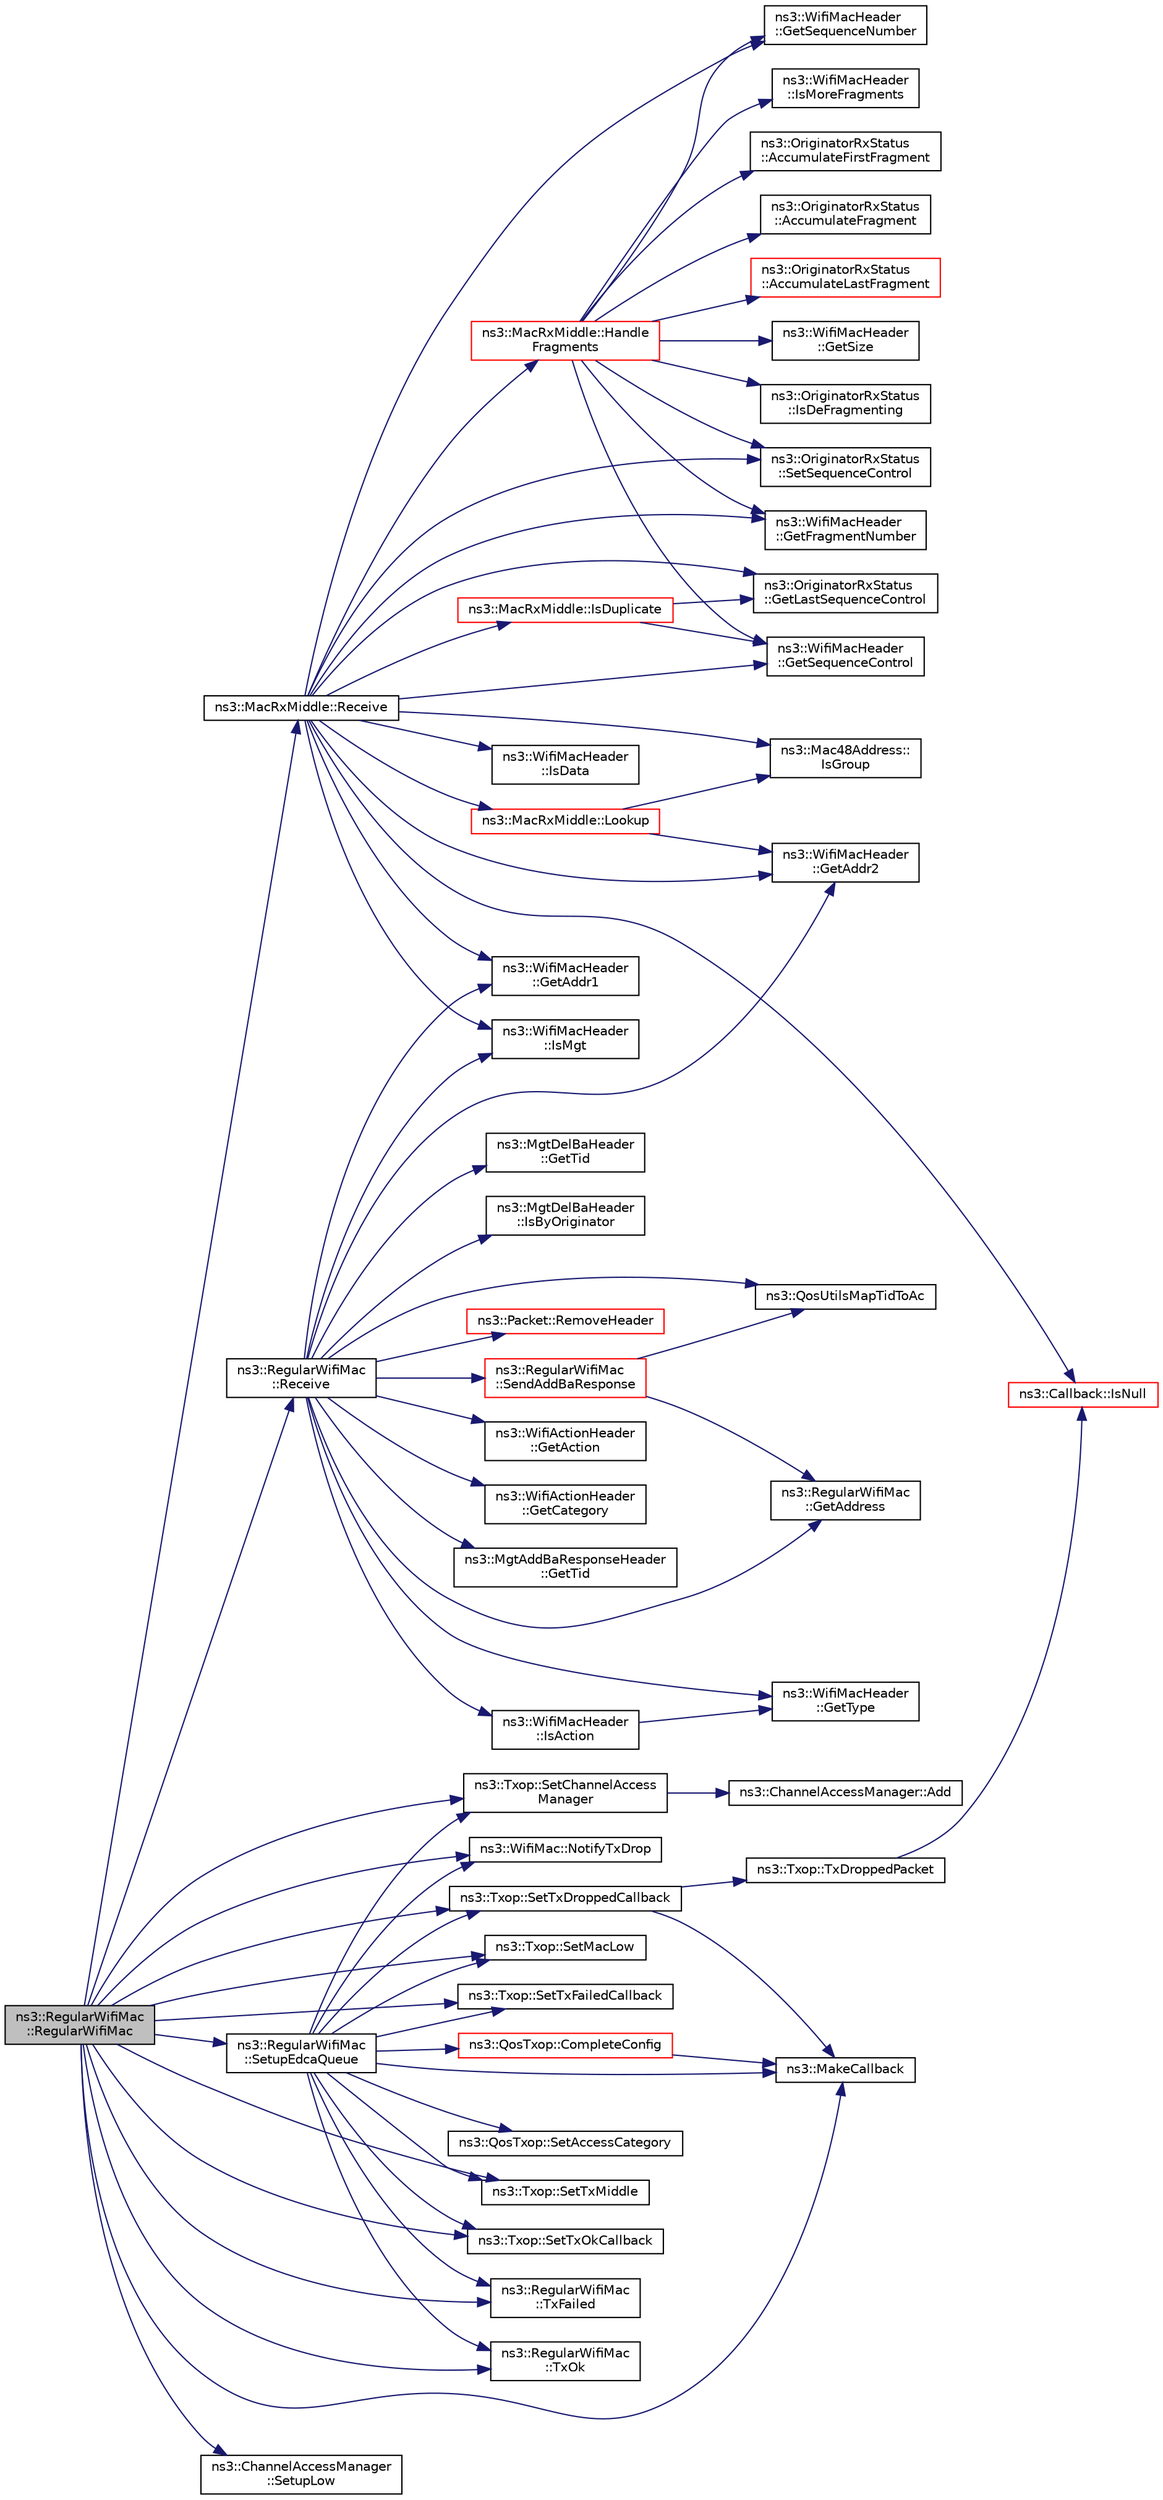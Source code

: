 digraph "ns3::RegularWifiMac::RegularWifiMac"
{
 // LATEX_PDF_SIZE
  edge [fontname="Helvetica",fontsize="10",labelfontname="Helvetica",labelfontsize="10"];
  node [fontname="Helvetica",fontsize="10",shape=record];
  rankdir="LR";
  Node1 [label="ns3::RegularWifiMac\l::RegularWifiMac",height=0.2,width=0.4,color="black", fillcolor="grey75", style="filled", fontcolor="black",tooltip=" "];
  Node1 -> Node2 [color="midnightblue",fontsize="10",style="solid",fontname="Helvetica"];
  Node2 [label="ns3::MakeCallback",height=0.2,width=0.4,color="black", fillcolor="white", style="filled",URL="$namespacens3.html#af1dde3c04374147fca0cfe3b0766d664",tooltip="Build Callbacks for class method members which take varying numbers of arguments and potentially retu..."];
  Node1 -> Node3 [color="midnightblue",fontsize="10",style="solid",fontname="Helvetica"];
  Node3 [label="ns3::WifiMac::NotifyTxDrop",height=0.2,width=0.4,color="black", fillcolor="white", style="filled",URL="$classns3_1_1_wifi_mac.html#aef7418bfb03d5146dda41c392f3e6671",tooltip=" "];
  Node1 -> Node4 [color="midnightblue",fontsize="10",style="solid",fontname="Helvetica"];
  Node4 [label="ns3::MacRxMiddle::Receive",height=0.2,width=0.4,color="black", fillcolor="white", style="filled",URL="$classns3_1_1_mac_rx_middle.html#a816ef69ee0b13d326f3f10d4cf3f6603",tooltip="Receive a packet."];
  Node4 -> Node5 [color="midnightblue",fontsize="10",style="solid",fontname="Helvetica"];
  Node5 [label="ns3::WifiMacHeader\l::GetAddr1",height=0.2,width=0.4,color="black", fillcolor="white", style="filled",URL="$classns3_1_1_wifi_mac_header.html#aa1c4acbda4ace9f7a920c97d71bdd097",tooltip="Return the address in the Address 1 field."];
  Node4 -> Node6 [color="midnightblue",fontsize="10",style="solid",fontname="Helvetica"];
  Node6 [label="ns3::WifiMacHeader\l::GetAddr2",height=0.2,width=0.4,color="black", fillcolor="white", style="filled",URL="$classns3_1_1_wifi_mac_header.html#a5d32ca3e3a34f1185df86927d4346430",tooltip="Return the address in the Address 2 field."];
  Node4 -> Node7 [color="midnightblue",fontsize="10",style="solid",fontname="Helvetica"];
  Node7 [label="ns3::WifiMacHeader\l::GetFragmentNumber",height=0.2,width=0.4,color="black", fillcolor="white", style="filled",URL="$classns3_1_1_wifi_mac_header.html#ad9561dff47c79b01053238ae56f08144",tooltip="Return the fragment number of the header."];
  Node4 -> Node8 [color="midnightblue",fontsize="10",style="solid",fontname="Helvetica"];
  Node8 [label="ns3::OriginatorRxStatus\l::GetLastSequenceControl",height=0.2,width=0.4,color="black", fillcolor="white", style="filled",URL="$classns3_1_1_originator_rx_status.html#a5a0b78a7859549881d79d729ef66fb71",tooltip="Return the last sequence control we received."];
  Node4 -> Node9 [color="midnightblue",fontsize="10",style="solid",fontname="Helvetica"];
  Node9 [label="ns3::WifiMacHeader\l::GetSequenceControl",height=0.2,width=0.4,color="black", fillcolor="white", style="filled",URL="$classns3_1_1_wifi_mac_header.html#ad4af293cb29d73a7661a93099e363b56",tooltip="Return the raw Sequence Control field."];
  Node4 -> Node10 [color="midnightblue",fontsize="10",style="solid",fontname="Helvetica"];
  Node10 [label="ns3::WifiMacHeader\l::GetSequenceNumber",height=0.2,width=0.4,color="black", fillcolor="white", style="filled",URL="$classns3_1_1_wifi_mac_header.html#a3d393ad4f9cfaca5ce0ac239a27f2763",tooltip="Return the sequence number of the header."];
  Node4 -> Node11 [color="midnightblue",fontsize="10",style="solid",fontname="Helvetica"];
  Node11 [label="ns3::MacRxMiddle::Handle\lFragments",height=0.2,width=0.4,color="red", fillcolor="white", style="filled",URL="$classns3_1_1_mac_rx_middle.html#a1a457c9f6731db5d9418a68eb724207c",tooltip="Check if the received packet is a fragment and handle it appropriately."];
  Node11 -> Node12 [color="midnightblue",fontsize="10",style="solid",fontname="Helvetica"];
  Node12 [label="ns3::OriginatorRxStatus\l::AccumulateFirstFragment",height=0.2,width=0.4,color="black", fillcolor="white", style="filled",URL="$classns3_1_1_originator_rx_status.html#ab5207cf1d5f638e0ad6060e0e99e63f4",tooltip="We have received a first fragmented packet."];
  Node11 -> Node13 [color="midnightblue",fontsize="10",style="solid",fontname="Helvetica"];
  Node13 [label="ns3::OriginatorRxStatus\l::AccumulateFragment",height=0.2,width=0.4,color="black", fillcolor="white", style="filled",URL="$classns3_1_1_originator_rx_status.html#a04fe6973f8994674573a379c175ae40d",tooltip="We received a fragmented packet (not first and not last)."];
  Node11 -> Node14 [color="midnightblue",fontsize="10",style="solid",fontname="Helvetica"];
  Node14 [label="ns3::OriginatorRxStatus\l::AccumulateLastFragment",height=0.2,width=0.4,color="red", fillcolor="white", style="filled",URL="$classns3_1_1_originator_rx_status.html#a59c38c4a21335b5e82da00fdb0561af0",tooltip="We have received a last fragment of the fragmented packets (indicated by the no more fragment field)."];
  Node11 -> Node7 [color="midnightblue",fontsize="10",style="solid",fontname="Helvetica"];
  Node11 -> Node9 [color="midnightblue",fontsize="10",style="solid",fontname="Helvetica"];
  Node11 -> Node10 [color="midnightblue",fontsize="10",style="solid",fontname="Helvetica"];
  Node11 -> Node62 [color="midnightblue",fontsize="10",style="solid",fontname="Helvetica"];
  Node62 [label="ns3::WifiMacHeader\l::GetSize",height=0.2,width=0.4,color="black", fillcolor="white", style="filled",URL="$classns3_1_1_wifi_mac_header.html#a5330ccda676bc7348bc633acc67df8fc",tooltip="Return the size of the WifiMacHeader in octets."];
  Node11 -> Node63 [color="midnightblue",fontsize="10",style="solid",fontname="Helvetica"];
  Node63 [label="ns3::OriginatorRxStatus\l::IsDeFragmenting",height=0.2,width=0.4,color="black", fillcolor="white", style="filled",URL="$classns3_1_1_originator_rx_status.html#a74b765e971b2fcb85bf120a383f7be86",tooltip="Check if we are de-fragmenting packets."];
  Node11 -> Node64 [color="midnightblue",fontsize="10",style="solid",fontname="Helvetica"];
  Node64 [label="ns3::WifiMacHeader\l::IsMoreFragments",height=0.2,width=0.4,color="black", fillcolor="white", style="filled",URL="$classns3_1_1_wifi_mac_header.html#aca9ed3a0624958d52169c3c7ec709a77",tooltip="Return if the More Fragment bit is set."];
  Node11 -> Node66 [color="midnightblue",fontsize="10",style="solid",fontname="Helvetica"];
  Node66 [label="ns3::OriginatorRxStatus\l::SetSequenceControl",height=0.2,width=0.4,color="black", fillcolor="white", style="filled",URL="$classns3_1_1_originator_rx_status.html#a3aedb9f27b6dabbc021ac30e117bce02",tooltip="Set the last sequence control we received."];
  Node4 -> Node67 [color="midnightblue",fontsize="10",style="solid",fontname="Helvetica"];
  Node67 [label="ns3::WifiMacHeader\l::IsData",height=0.2,width=0.4,color="black", fillcolor="white", style="filled",URL="$classns3_1_1_wifi_mac_header.html#ab7141548a921f63a084720b3b022de79",tooltip="Return true if the Type is DATA."];
  Node4 -> Node68 [color="midnightblue",fontsize="10",style="solid",fontname="Helvetica"];
  Node68 [label="ns3::MacRxMiddle::IsDuplicate",height=0.2,width=0.4,color="red", fillcolor="white", style="filled",URL="$classns3_1_1_mac_rx_middle.html#a3d29ceb50303cea3a1b6debe322cbf7a",tooltip="Check if we have already received the packet from the sender before (by looking at the sequence contr..."];
  Node68 -> Node8 [color="midnightblue",fontsize="10",style="solid",fontname="Helvetica"];
  Node68 -> Node9 [color="midnightblue",fontsize="10",style="solid",fontname="Helvetica"];
  Node4 -> Node70 [color="midnightblue",fontsize="10",style="solid",fontname="Helvetica"];
  Node70 [label="ns3::Mac48Address::\lIsGroup",height=0.2,width=0.4,color="black", fillcolor="white", style="filled",URL="$classns3_1_1_mac48_address.html#a56fbd59ebf507db02609a1e77c7c4656",tooltip=" "];
  Node4 -> Node71 [color="midnightblue",fontsize="10",style="solid",fontname="Helvetica"];
  Node71 [label="ns3::WifiMacHeader\l::IsMgt",height=0.2,width=0.4,color="black", fillcolor="white", style="filled",URL="$classns3_1_1_wifi_mac_header.html#a9e27e439b0ef655ac9598f45218364bd",tooltip="Return true if the Type is Management."];
  Node4 -> Node72 [color="midnightblue",fontsize="10",style="solid",fontname="Helvetica"];
  Node72 [label="ns3::Callback::IsNull",height=0.2,width=0.4,color="red", fillcolor="white", style="filled",URL="$classns3_1_1_callback.html#a42eb007ca42c35b96daa497d6d42d5f2",tooltip="Check for null implementation."];
  Node4 -> Node75 [color="midnightblue",fontsize="10",style="solid",fontname="Helvetica"];
  Node75 [label="ns3::MacRxMiddle::Lookup",height=0.2,width=0.4,color="red", fillcolor="white", style="filled",URL="$classns3_1_1_mac_rx_middle.html#ac7ff36607c9fa9f207d70bd1c7f14bc7",tooltip="Look up for OriginatorRxStatus associated with the sender address (by looking at ADDR2 field in the h..."];
  Node75 -> Node6 [color="midnightblue",fontsize="10",style="solid",fontname="Helvetica"];
  Node75 -> Node70 [color="midnightblue",fontsize="10",style="solid",fontname="Helvetica"];
  Node4 -> Node66 [color="midnightblue",fontsize="10",style="solid",fontname="Helvetica"];
  Node1 -> Node78 [color="midnightblue",fontsize="10",style="solid",fontname="Helvetica"];
  Node78 [label="ns3::RegularWifiMac\l::Receive",height=0.2,width=0.4,color="black", fillcolor="white", style="filled",URL="$classns3_1_1_regular_wifi_mac.html#a9c308b2371936d72302e0d15bd2ec6ae",tooltip="This method acts as the MacRxMiddle receive callback and is invoked to notify us that a frame has bee..."];
  Node78 -> Node79 [color="midnightblue",fontsize="10",style="solid",fontname="Helvetica"];
  Node79 [label="ns3::WifiActionHeader\l::GetAction",height=0.2,width=0.4,color="black", fillcolor="white", style="filled",URL="$classns3_1_1_wifi_action_header.html#a9ec1872abca36121927fb83c837a4966",tooltip="Return the action value."];
  Node78 -> Node5 [color="midnightblue",fontsize="10",style="solid",fontname="Helvetica"];
  Node78 -> Node6 [color="midnightblue",fontsize="10",style="solid",fontname="Helvetica"];
  Node78 -> Node80 [color="midnightblue",fontsize="10",style="solid",fontname="Helvetica"];
  Node80 [label="ns3::RegularWifiMac\l::GetAddress",height=0.2,width=0.4,color="black", fillcolor="white", style="filled",URL="$classns3_1_1_regular_wifi_mac.html#aec7ede7cc93b6ec04d447b1649ab27e8",tooltip=" "];
  Node78 -> Node81 [color="midnightblue",fontsize="10",style="solid",fontname="Helvetica"];
  Node81 [label="ns3::WifiActionHeader\l::GetCategory",height=0.2,width=0.4,color="black", fillcolor="white", style="filled",URL="$classns3_1_1_wifi_action_header.html#a6770270aecf8921377529d1c16cc10f2",tooltip="Return the category value."];
  Node78 -> Node82 [color="midnightblue",fontsize="10",style="solid",fontname="Helvetica"];
  Node82 [label="ns3::MgtAddBaResponseHeader\l::GetTid",height=0.2,width=0.4,color="black", fillcolor="white", style="filled",URL="$classns3_1_1_mgt_add_ba_response_header.html#ac6a22733d007a7f6d46b7d247d72999a",tooltip="Return the Traffic ID (TID)."];
  Node78 -> Node83 [color="midnightblue",fontsize="10",style="solid",fontname="Helvetica"];
  Node83 [label="ns3::MgtDelBaHeader\l::GetTid",height=0.2,width=0.4,color="black", fillcolor="white", style="filled",URL="$classns3_1_1_mgt_del_ba_header.html#a1901661e80c91f9c8bfdea89ff56a800",tooltip="Return the Traffic ID (TID)."];
  Node78 -> Node84 [color="midnightblue",fontsize="10",style="solid",fontname="Helvetica"];
  Node84 [label="ns3::WifiMacHeader\l::GetType",height=0.2,width=0.4,color="black", fillcolor="white", style="filled",URL="$classns3_1_1_wifi_mac_header.html#ac602baa163798e5da4945338dd5ef9b5",tooltip="Return the type (enum WifiMacType)"];
  Node78 -> Node85 [color="midnightblue",fontsize="10",style="solid",fontname="Helvetica"];
  Node85 [label="ns3::WifiMacHeader\l::IsAction",height=0.2,width=0.4,color="black", fillcolor="white", style="filled",URL="$classns3_1_1_wifi_mac_header.html#a940491cedf184f20c615215d7b15746a",tooltip="Return true if the header is an Action header."];
  Node85 -> Node84 [color="midnightblue",fontsize="10",style="solid",fontname="Helvetica"];
  Node78 -> Node86 [color="midnightblue",fontsize="10",style="solid",fontname="Helvetica"];
  Node86 [label="ns3::MgtDelBaHeader\l::IsByOriginator",height=0.2,width=0.4,color="black", fillcolor="white", style="filled",URL="$classns3_1_1_mgt_del_ba_header.html#a6058b7936ce63588a44bb6ec11021fff",tooltip="Check if the initiator bit in the DELBA is set."];
  Node78 -> Node71 [color="midnightblue",fontsize="10",style="solid",fontname="Helvetica"];
  Node78 -> Node87 [color="midnightblue",fontsize="10",style="solid",fontname="Helvetica"];
  Node87 [label="ns3::QosUtilsMapTidToAc",height=0.2,width=0.4,color="black", fillcolor="white", style="filled",URL="$group__wifi.html#ga4e36efcff6dd83eaee42e1af0de43d48",tooltip="Maps TID (Traffic ID) to Access classes."];
  Node78 -> Node88 [color="midnightblue",fontsize="10",style="solid",fontname="Helvetica"];
  Node88 [label="ns3::Packet::RemoveHeader",height=0.2,width=0.4,color="red", fillcolor="white", style="filled",URL="$classns3_1_1_packet.html#a0961eccf975d75f902d40956c93ba63e",tooltip="Deserialize and remove the header from the internal buffer."];
  Node78 -> Node98 [color="midnightblue",fontsize="10",style="solid",fontname="Helvetica"];
  Node98 [label="ns3::RegularWifiMac\l::SendAddBaResponse",height=0.2,width=0.4,color="red", fillcolor="white", style="filled",URL="$classns3_1_1_regular_wifi_mac.html#a7f68e740fc48cfc03df7330077af8113",tooltip="This method can be called to accept a received ADDBA Request."];
  Node98 -> Node80 [color="midnightblue",fontsize="10",style="solid",fontname="Helvetica"];
  Node98 -> Node87 [color="midnightblue",fontsize="10",style="solid",fontname="Helvetica"];
  Node1 -> Node131 [color="midnightblue",fontsize="10",style="solid",fontname="Helvetica"];
  Node131 [label="ns3::Txop::SetChannelAccess\lManager",height=0.2,width=0.4,color="black", fillcolor="white", style="filled",URL="$classns3_1_1_txop.html#adf7b2933cc1b4f0ca78d4b3c259cdaf9",tooltip="Set ChannelAccessManager this Txop is associated to."];
  Node131 -> Node132 [color="midnightblue",fontsize="10",style="solid",fontname="Helvetica"];
  Node132 [label="ns3::ChannelAccessManager::Add",height=0.2,width=0.4,color="black", fillcolor="white", style="filled",URL="$classns3_1_1_channel_access_manager.html#addd3a289bd0d81aa412dbdbbf11b017e",tooltip=" "];
  Node1 -> Node133 [color="midnightblue",fontsize="10",style="solid",fontname="Helvetica"];
  Node133 [label="ns3::Txop::SetMacLow",height=0.2,width=0.4,color="black", fillcolor="white", style="filled",URL="$classns3_1_1_txop.html#ad0d6f0b23a1fd49fe4bbc18b56b51449",tooltip="Set MacLow associated with this Txop."];
  Node1 -> Node134 [color="midnightblue",fontsize="10",style="solid",fontname="Helvetica"];
  Node134 [label="ns3::Txop::SetTxDroppedCallback",height=0.2,width=0.4,color="black", fillcolor="white", style="filled",URL="$classns3_1_1_txop.html#aba67bb500784739b4ff23411d8b187e2",tooltip=" "];
  Node134 -> Node2 [color="midnightblue",fontsize="10",style="solid",fontname="Helvetica"];
  Node134 -> Node135 [color="midnightblue",fontsize="10",style="solid",fontname="Helvetica"];
  Node135 [label="ns3::Txop::TxDroppedPacket",height=0.2,width=0.4,color="black", fillcolor="white", style="filled",URL="$classns3_1_1_txop.html#a754c5bf114f966deeb301335e2ca0b68",tooltip="Pass the packet included in the wifi MAC queue item to the packet dropped callback."];
  Node135 -> Node72 [color="midnightblue",fontsize="10",style="solid",fontname="Helvetica"];
  Node1 -> Node136 [color="midnightblue",fontsize="10",style="solid",fontname="Helvetica"];
  Node136 [label="ns3::Txop::SetTxFailedCallback",height=0.2,width=0.4,color="black", fillcolor="white", style="filled",URL="$classns3_1_1_txop.html#af489810a34c1b57bb7090b2d28e83117",tooltip=" "];
  Node1 -> Node137 [color="midnightblue",fontsize="10",style="solid",fontname="Helvetica"];
  Node137 [label="ns3::Txop::SetTxMiddle",height=0.2,width=0.4,color="black", fillcolor="white", style="filled",URL="$classns3_1_1_txop.html#a94f9d4ccc0615b944af9c0cd76c93a7a",tooltip="Set MacTxMiddle this Txop is associated to."];
  Node1 -> Node138 [color="midnightblue",fontsize="10",style="solid",fontname="Helvetica"];
  Node138 [label="ns3::Txop::SetTxOkCallback",height=0.2,width=0.4,color="black", fillcolor="white", style="filled",URL="$classns3_1_1_txop.html#aecd001410843cc39b912b2934c6d3340",tooltip=" "];
  Node1 -> Node139 [color="midnightblue",fontsize="10",style="solid",fontname="Helvetica"];
  Node139 [label="ns3::RegularWifiMac\l::SetupEdcaQueue",height=0.2,width=0.4,color="black", fillcolor="white", style="filled",URL="$classns3_1_1_regular_wifi_mac.html#a4f5fd33ab92758cd2a117f57dd45eff1",tooltip="This method is a private utility invoked to configure the channel access function for the specified A..."];
  Node139 -> Node140 [color="midnightblue",fontsize="10",style="solid",fontname="Helvetica"];
  Node140 [label="ns3::QosTxop::CompleteConfig",height=0.2,width=0.4,color="red", fillcolor="white", style="filled",URL="$classns3_1_1_qos_txop.html#ab523d3895d795b7be5abab62d14ecc51",tooltip="Complete block ack configuration."];
  Node140 -> Node2 [color="midnightblue",fontsize="10",style="solid",fontname="Helvetica"];
  Node139 -> Node2 [color="midnightblue",fontsize="10",style="solid",fontname="Helvetica"];
  Node139 -> Node3 [color="midnightblue",fontsize="10",style="solid",fontname="Helvetica"];
  Node139 -> Node317 [color="midnightblue",fontsize="10",style="solid",fontname="Helvetica"];
  Node317 [label="ns3::QosTxop::SetAccessCategory",height=0.2,width=0.4,color="black", fillcolor="white", style="filled",URL="$classns3_1_1_qos_txop.html#a2baa117cf23ad1cad09353d492e919ae",tooltip="Set the access category of this EDCAF."];
  Node139 -> Node131 [color="midnightblue",fontsize="10",style="solid",fontname="Helvetica"];
  Node139 -> Node133 [color="midnightblue",fontsize="10",style="solid",fontname="Helvetica"];
  Node139 -> Node134 [color="midnightblue",fontsize="10",style="solid",fontname="Helvetica"];
  Node139 -> Node136 [color="midnightblue",fontsize="10",style="solid",fontname="Helvetica"];
  Node139 -> Node137 [color="midnightblue",fontsize="10",style="solid",fontname="Helvetica"];
  Node139 -> Node138 [color="midnightblue",fontsize="10",style="solid",fontname="Helvetica"];
  Node139 -> Node318 [color="midnightblue",fontsize="10",style="solid",fontname="Helvetica"];
  Node318 [label="ns3::RegularWifiMac\l::TxFailed",height=0.2,width=0.4,color="black", fillcolor="white", style="filled",URL="$classns3_1_1_regular_wifi_mac.html#a5ceb49e604b64dd12289968581693e41",tooltip="The packet we sent was successfully received by the receiver (i.e."];
  Node139 -> Node319 [color="midnightblue",fontsize="10",style="solid",fontname="Helvetica"];
  Node319 [label="ns3::RegularWifiMac\l::TxOk",height=0.2,width=0.4,color="black", fillcolor="white", style="filled",URL="$classns3_1_1_regular_wifi_mac.html#a3ba5567e68201374ee1509d2cb1bbe7f",tooltip="The packet we sent was successfully received by the receiver (i.e."];
  Node1 -> Node320 [color="midnightblue",fontsize="10",style="solid",fontname="Helvetica"];
  Node320 [label="ns3::ChannelAccessManager\l::SetupLow",height=0.2,width=0.4,color="black", fillcolor="white", style="filled",URL="$classns3_1_1_channel_access_manager.html#a10e852440d4131a899b910aff0be32c5",tooltip="Set up listener for MacLow events."];
  Node1 -> Node318 [color="midnightblue",fontsize="10",style="solid",fontname="Helvetica"];
  Node1 -> Node319 [color="midnightblue",fontsize="10",style="solid",fontname="Helvetica"];
}
